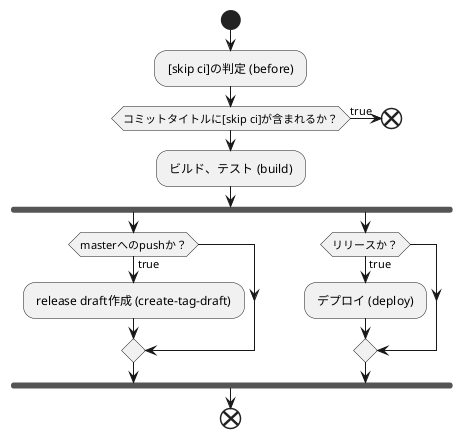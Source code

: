 @startuml

start

: [skip ci]の判定 (before) ;
if (コミットタイトルに[skip ci]が含まれるか？) then (true)
    end
endif
: ビルド、テスト (build) ;
fork
    if (masterへのpushか？) then (true)
        : release draft作成 (create-tag-draft) ;
    endif
fork again
    if (リリースか？) then (true)
        : デプロイ (deploy) ;
    endif
end fork

end

@enduml
